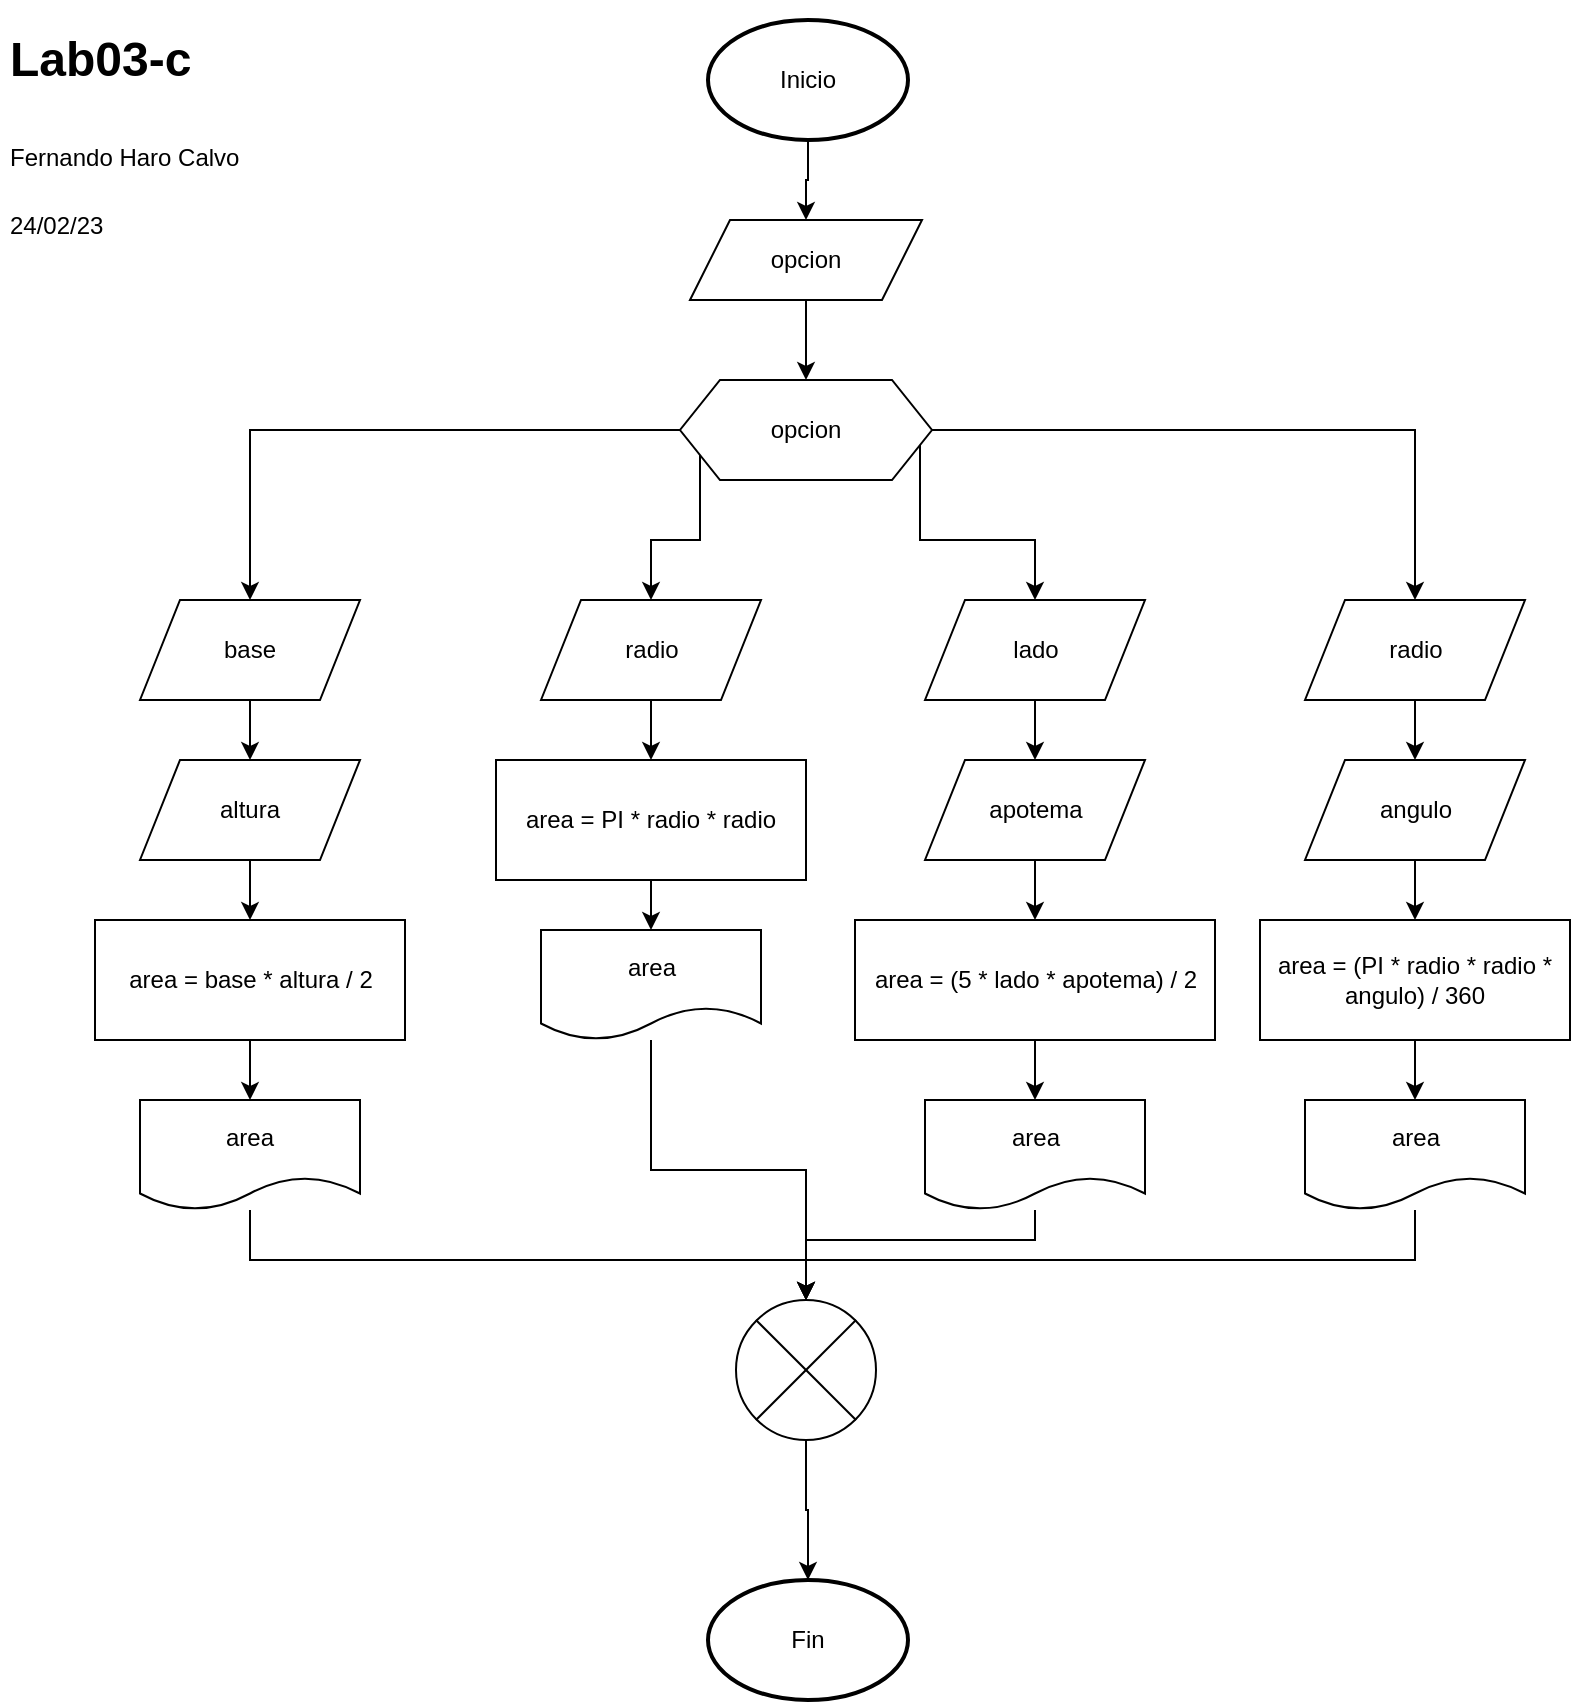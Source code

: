 <mxfile version="20.8.23" type="device"><diagram id="C5RBs43oDa-KdzZeNtuy" name="Page-1"><mxGraphModel dx="1028" dy="527" grid="1" gridSize="10" guides="1" tooltips="1" connect="1" arrows="1" fold="1" page="1" pageScale="1" pageWidth="827" pageHeight="1169" math="0" shadow="0"><root><mxCell id="WIyWlLk6GJQsqaUBKTNV-0"/><mxCell id="WIyWlLk6GJQsqaUBKTNV-1" parent="WIyWlLk6GJQsqaUBKTNV-0"/><mxCell id="0ziBVHjNOkSr6qOLhnL4-37" style="edgeStyle=orthogonalEdgeStyle;rounded=0;orthogonalLoop=1;jettySize=auto;html=1;entryX=0.5;entryY=0;entryDx=0;entryDy=0;" edge="1" parent="WIyWlLk6GJQsqaUBKTNV-1" source="0ziBVHjNOkSr6qOLhnL4-1" target="0ziBVHjNOkSr6qOLhnL4-2"><mxGeometry relative="1" as="geometry"/></mxCell><mxCell id="0ziBVHjNOkSr6qOLhnL4-1" value="opcion" style="shape=parallelogram;perimeter=parallelogramPerimeter;whiteSpace=wrap;html=1;fixedSize=1;" vertex="1" parent="WIyWlLk6GJQsqaUBKTNV-1"><mxGeometry x="355" y="110" width="116" height="40" as="geometry"/></mxCell><mxCell id="0ziBVHjNOkSr6qOLhnL4-23" style="edgeStyle=orthogonalEdgeStyle;rounded=0;orthogonalLoop=1;jettySize=auto;html=1;entryX=0.5;entryY=0;entryDx=0;entryDy=0;" edge="1" parent="WIyWlLk6GJQsqaUBKTNV-1" source="0ziBVHjNOkSr6qOLhnL4-2" target="0ziBVHjNOkSr6qOLhnL4-3"><mxGeometry relative="1" as="geometry"/></mxCell><mxCell id="0ziBVHjNOkSr6qOLhnL4-24" style="edgeStyle=orthogonalEdgeStyle;rounded=0;orthogonalLoop=1;jettySize=auto;html=1;entryX=0.5;entryY=0;entryDx=0;entryDy=0;" edge="1" parent="WIyWlLk6GJQsqaUBKTNV-1" source="0ziBVHjNOkSr6qOLhnL4-2" target="0ziBVHjNOkSr6qOLhnL4-7"><mxGeometry relative="1" as="geometry"><Array as="points"><mxPoint x="360" y="270"/><mxPoint x="336" y="270"/></Array></mxGeometry></mxCell><mxCell id="0ziBVHjNOkSr6qOLhnL4-25" style="edgeStyle=orthogonalEdgeStyle;rounded=0;orthogonalLoop=1;jettySize=auto;html=1;entryX=0.5;entryY=0;entryDx=0;entryDy=0;" edge="1" parent="WIyWlLk6GJQsqaUBKTNV-1" source="0ziBVHjNOkSr6qOLhnL4-2" target="0ziBVHjNOkSr6qOLhnL4-11"><mxGeometry relative="1" as="geometry"><Array as="points"><mxPoint x="470" y="270"/><mxPoint x="528" y="270"/></Array></mxGeometry></mxCell><mxCell id="0ziBVHjNOkSr6qOLhnL4-26" style="edgeStyle=orthogonalEdgeStyle;rounded=0;orthogonalLoop=1;jettySize=auto;html=1;entryX=0.5;entryY=0;entryDx=0;entryDy=0;" edge="1" parent="WIyWlLk6GJQsqaUBKTNV-1" source="0ziBVHjNOkSr6qOLhnL4-2" target="0ziBVHjNOkSr6qOLhnL4-15"><mxGeometry relative="1" as="geometry"/></mxCell><mxCell id="0ziBVHjNOkSr6qOLhnL4-2" value="opcion" style="shape=hexagon;perimeter=hexagonPerimeter2;whiteSpace=wrap;html=1;fixedSize=1;" vertex="1" parent="WIyWlLk6GJQsqaUBKTNV-1"><mxGeometry x="350" y="190" width="126" height="50" as="geometry"/></mxCell><mxCell id="0ziBVHjNOkSr6qOLhnL4-28" style="edgeStyle=orthogonalEdgeStyle;rounded=0;orthogonalLoop=1;jettySize=auto;html=1;entryX=0.5;entryY=0;entryDx=0;entryDy=0;" edge="1" parent="WIyWlLk6GJQsqaUBKTNV-1" source="0ziBVHjNOkSr6qOLhnL4-3" target="0ziBVHjNOkSr6qOLhnL4-4"><mxGeometry relative="1" as="geometry"/></mxCell><mxCell id="0ziBVHjNOkSr6qOLhnL4-3" value="base" style="shape=parallelogram;perimeter=parallelogramPerimeter;whiteSpace=wrap;html=1;fixedSize=1;" vertex="1" parent="WIyWlLk6GJQsqaUBKTNV-1"><mxGeometry x="80" y="300" width="110" height="50" as="geometry"/></mxCell><mxCell id="0ziBVHjNOkSr6qOLhnL4-29" style="edgeStyle=orthogonalEdgeStyle;rounded=0;orthogonalLoop=1;jettySize=auto;html=1;" edge="1" parent="WIyWlLk6GJQsqaUBKTNV-1" source="0ziBVHjNOkSr6qOLhnL4-4" target="0ziBVHjNOkSr6qOLhnL4-5"><mxGeometry relative="1" as="geometry"/></mxCell><mxCell id="0ziBVHjNOkSr6qOLhnL4-4" value="altura" style="shape=parallelogram;perimeter=parallelogramPerimeter;whiteSpace=wrap;html=1;fixedSize=1;" vertex="1" parent="WIyWlLk6GJQsqaUBKTNV-1"><mxGeometry x="80" y="380" width="110" height="50" as="geometry"/></mxCell><mxCell id="0ziBVHjNOkSr6qOLhnL4-30" style="edgeStyle=orthogonalEdgeStyle;rounded=0;orthogonalLoop=1;jettySize=auto;html=1;entryX=0.5;entryY=0;entryDx=0;entryDy=0;" edge="1" parent="WIyWlLk6GJQsqaUBKTNV-1" source="0ziBVHjNOkSr6qOLhnL4-5" target="0ziBVHjNOkSr6qOLhnL4-6"><mxGeometry relative="1" as="geometry"/></mxCell><mxCell id="0ziBVHjNOkSr6qOLhnL4-5" value="area = base * altura / 2" style="rounded=0;whiteSpace=wrap;html=1;" vertex="1" parent="WIyWlLk6GJQsqaUBKTNV-1"><mxGeometry x="57.5" y="460" width="155" height="60" as="geometry"/></mxCell><mxCell id="0ziBVHjNOkSr6qOLhnL4-31" style="edgeStyle=orthogonalEdgeStyle;rounded=0;orthogonalLoop=1;jettySize=auto;html=1;entryX=0.5;entryY=0;entryDx=0;entryDy=0;entryPerimeter=0;" edge="1" parent="WIyWlLk6GJQsqaUBKTNV-1" source="0ziBVHjNOkSr6qOLhnL4-6" target="0ziBVHjNOkSr6qOLhnL4-20"><mxGeometry relative="1" as="geometry"><Array as="points"><mxPoint x="135" y="630"/><mxPoint x="413" y="630"/></Array></mxGeometry></mxCell><mxCell id="0ziBVHjNOkSr6qOLhnL4-6" value="area" style="shape=document;whiteSpace=wrap;html=1;boundedLbl=1;" vertex="1" parent="WIyWlLk6GJQsqaUBKTNV-1"><mxGeometry x="80" y="550" width="110" height="55" as="geometry"/></mxCell><mxCell id="0ziBVHjNOkSr6qOLhnL4-38" style="edgeStyle=orthogonalEdgeStyle;rounded=0;orthogonalLoop=1;jettySize=auto;html=1;entryX=0.5;entryY=0;entryDx=0;entryDy=0;" edge="1" parent="WIyWlLk6GJQsqaUBKTNV-1" source="0ziBVHjNOkSr6qOLhnL4-7" target="0ziBVHjNOkSr6qOLhnL4-9"><mxGeometry relative="1" as="geometry"/></mxCell><mxCell id="0ziBVHjNOkSr6qOLhnL4-7" value="radio" style="shape=parallelogram;perimeter=parallelogramPerimeter;whiteSpace=wrap;html=1;fixedSize=1;" vertex="1" parent="WIyWlLk6GJQsqaUBKTNV-1"><mxGeometry x="280.5" y="300" width="110" height="50" as="geometry"/></mxCell><mxCell id="0ziBVHjNOkSr6qOLhnL4-39" style="edgeStyle=orthogonalEdgeStyle;rounded=0;orthogonalLoop=1;jettySize=auto;html=1;entryX=0.5;entryY=0;entryDx=0;entryDy=0;" edge="1" parent="WIyWlLk6GJQsqaUBKTNV-1" source="0ziBVHjNOkSr6qOLhnL4-9" target="0ziBVHjNOkSr6qOLhnL4-10"><mxGeometry relative="1" as="geometry"/></mxCell><mxCell id="0ziBVHjNOkSr6qOLhnL4-9" value="area = PI * radio * radio" style="rounded=0;whiteSpace=wrap;html=1;" vertex="1" parent="WIyWlLk6GJQsqaUBKTNV-1"><mxGeometry x="258" y="380" width="155" height="60" as="geometry"/></mxCell><mxCell id="0ziBVHjNOkSr6qOLhnL4-32" style="edgeStyle=orthogonalEdgeStyle;rounded=0;orthogonalLoop=1;jettySize=auto;html=1;entryX=0.5;entryY=0;entryDx=0;entryDy=0;entryPerimeter=0;" edge="1" parent="WIyWlLk6GJQsqaUBKTNV-1" source="0ziBVHjNOkSr6qOLhnL4-10" target="0ziBVHjNOkSr6qOLhnL4-20"><mxGeometry relative="1" as="geometry"/></mxCell><mxCell id="0ziBVHjNOkSr6qOLhnL4-10" value="area" style="shape=document;whiteSpace=wrap;html=1;boundedLbl=1;" vertex="1" parent="WIyWlLk6GJQsqaUBKTNV-1"><mxGeometry x="280.5" y="465" width="110" height="55" as="geometry"/></mxCell><mxCell id="0ziBVHjNOkSr6qOLhnL4-40" style="edgeStyle=orthogonalEdgeStyle;rounded=0;orthogonalLoop=1;jettySize=auto;html=1;" edge="1" parent="WIyWlLk6GJQsqaUBKTNV-1" source="0ziBVHjNOkSr6qOLhnL4-11" target="0ziBVHjNOkSr6qOLhnL4-12"><mxGeometry relative="1" as="geometry"/></mxCell><mxCell id="0ziBVHjNOkSr6qOLhnL4-11" value="lado" style="shape=parallelogram;perimeter=parallelogramPerimeter;whiteSpace=wrap;html=1;fixedSize=1;" vertex="1" parent="WIyWlLk6GJQsqaUBKTNV-1"><mxGeometry x="472.5" y="300" width="110" height="50" as="geometry"/></mxCell><mxCell id="0ziBVHjNOkSr6qOLhnL4-41" style="edgeStyle=orthogonalEdgeStyle;rounded=0;orthogonalLoop=1;jettySize=auto;html=1;entryX=0.5;entryY=0;entryDx=0;entryDy=0;" edge="1" parent="WIyWlLk6GJQsqaUBKTNV-1" source="0ziBVHjNOkSr6qOLhnL4-12" target="0ziBVHjNOkSr6qOLhnL4-13"><mxGeometry relative="1" as="geometry"/></mxCell><mxCell id="0ziBVHjNOkSr6qOLhnL4-12" value="apotema" style="shape=parallelogram;perimeter=parallelogramPerimeter;whiteSpace=wrap;html=1;fixedSize=1;" vertex="1" parent="WIyWlLk6GJQsqaUBKTNV-1"><mxGeometry x="472.5" y="380" width="110" height="50" as="geometry"/></mxCell><mxCell id="0ziBVHjNOkSr6qOLhnL4-42" style="edgeStyle=orthogonalEdgeStyle;rounded=0;orthogonalLoop=1;jettySize=auto;html=1;entryX=0.5;entryY=0;entryDx=0;entryDy=0;" edge="1" parent="WIyWlLk6GJQsqaUBKTNV-1" source="0ziBVHjNOkSr6qOLhnL4-13" target="0ziBVHjNOkSr6qOLhnL4-14"><mxGeometry relative="1" as="geometry"/></mxCell><mxCell id="0ziBVHjNOkSr6qOLhnL4-13" value="area = (5 * lado * apotema) / 2" style="rounded=0;whiteSpace=wrap;html=1;" vertex="1" parent="WIyWlLk6GJQsqaUBKTNV-1"><mxGeometry x="437.5" y="460" width="180" height="60" as="geometry"/></mxCell><mxCell id="0ziBVHjNOkSr6qOLhnL4-33" style="edgeStyle=orthogonalEdgeStyle;rounded=0;orthogonalLoop=1;jettySize=auto;html=1;entryX=0.5;entryY=0;entryDx=0;entryDy=0;entryPerimeter=0;" edge="1" parent="WIyWlLk6GJQsqaUBKTNV-1" source="0ziBVHjNOkSr6qOLhnL4-14" target="0ziBVHjNOkSr6qOLhnL4-20"><mxGeometry relative="1" as="geometry"><Array as="points"><mxPoint x="528" y="620"/><mxPoint x="413" y="620"/></Array></mxGeometry></mxCell><mxCell id="0ziBVHjNOkSr6qOLhnL4-14" value="area" style="shape=document;whiteSpace=wrap;html=1;boundedLbl=1;" vertex="1" parent="WIyWlLk6GJQsqaUBKTNV-1"><mxGeometry x="472.5" y="550" width="110" height="55" as="geometry"/></mxCell><mxCell id="0ziBVHjNOkSr6qOLhnL4-44" style="edgeStyle=orthogonalEdgeStyle;rounded=0;orthogonalLoop=1;jettySize=auto;html=1;entryX=0.5;entryY=0;entryDx=0;entryDy=0;" edge="1" parent="WIyWlLk6GJQsqaUBKTNV-1" source="0ziBVHjNOkSr6qOLhnL4-15" target="0ziBVHjNOkSr6qOLhnL4-16"><mxGeometry relative="1" as="geometry"/></mxCell><mxCell id="0ziBVHjNOkSr6qOLhnL4-15" value="radio" style="shape=parallelogram;perimeter=parallelogramPerimeter;whiteSpace=wrap;html=1;fixedSize=1;" vertex="1" parent="WIyWlLk6GJQsqaUBKTNV-1"><mxGeometry x="662.5" y="300" width="110" height="50" as="geometry"/></mxCell><mxCell id="0ziBVHjNOkSr6qOLhnL4-45" style="edgeStyle=orthogonalEdgeStyle;rounded=0;orthogonalLoop=1;jettySize=auto;html=1;entryX=0.5;entryY=0;entryDx=0;entryDy=0;" edge="1" parent="WIyWlLk6GJQsqaUBKTNV-1" source="0ziBVHjNOkSr6qOLhnL4-16" target="0ziBVHjNOkSr6qOLhnL4-17"><mxGeometry relative="1" as="geometry"/></mxCell><mxCell id="0ziBVHjNOkSr6qOLhnL4-16" value="angulo" style="shape=parallelogram;perimeter=parallelogramPerimeter;whiteSpace=wrap;html=1;fixedSize=1;" vertex="1" parent="WIyWlLk6GJQsqaUBKTNV-1"><mxGeometry x="662.5" y="380" width="110" height="50" as="geometry"/></mxCell><mxCell id="0ziBVHjNOkSr6qOLhnL4-46" style="edgeStyle=orthogonalEdgeStyle;rounded=0;orthogonalLoop=1;jettySize=auto;html=1;entryX=0.5;entryY=0;entryDx=0;entryDy=0;" edge="1" parent="WIyWlLk6GJQsqaUBKTNV-1" source="0ziBVHjNOkSr6qOLhnL4-17" target="0ziBVHjNOkSr6qOLhnL4-18"><mxGeometry relative="1" as="geometry"/></mxCell><mxCell id="0ziBVHjNOkSr6qOLhnL4-17" value="area = (PI * radio * radio * angulo) / 360" style="rounded=0;whiteSpace=wrap;html=1;" vertex="1" parent="WIyWlLk6GJQsqaUBKTNV-1"><mxGeometry x="640" y="460" width="155" height="60" as="geometry"/></mxCell><mxCell id="0ziBVHjNOkSr6qOLhnL4-34" style="edgeStyle=orthogonalEdgeStyle;rounded=0;orthogonalLoop=1;jettySize=auto;html=1;entryX=0.5;entryY=0;entryDx=0;entryDy=0;entryPerimeter=0;" edge="1" parent="WIyWlLk6GJQsqaUBKTNV-1" source="0ziBVHjNOkSr6qOLhnL4-18" target="0ziBVHjNOkSr6qOLhnL4-20"><mxGeometry relative="1" as="geometry"><Array as="points"><mxPoint x="718" y="630"/><mxPoint x="413" y="630"/></Array></mxGeometry></mxCell><mxCell id="0ziBVHjNOkSr6qOLhnL4-18" value="area" style="shape=document;whiteSpace=wrap;html=1;boundedLbl=1;" vertex="1" parent="WIyWlLk6GJQsqaUBKTNV-1"><mxGeometry x="662.5" y="550" width="110" height="55" as="geometry"/></mxCell><mxCell id="0ziBVHjNOkSr6qOLhnL4-35" style="edgeStyle=orthogonalEdgeStyle;rounded=0;orthogonalLoop=1;jettySize=auto;html=1;" edge="1" parent="WIyWlLk6GJQsqaUBKTNV-1" source="0ziBVHjNOkSr6qOLhnL4-20" target="0ziBVHjNOkSr6qOLhnL4-21"><mxGeometry relative="1" as="geometry"/></mxCell><mxCell id="0ziBVHjNOkSr6qOLhnL4-20" value="" style="verticalLabelPosition=bottom;verticalAlign=top;html=1;shape=mxgraph.flowchart.or;" vertex="1" parent="WIyWlLk6GJQsqaUBKTNV-1"><mxGeometry x="378" y="650" width="70" height="70" as="geometry"/></mxCell><mxCell id="0ziBVHjNOkSr6qOLhnL4-21" value="Fin" style="strokeWidth=2;html=1;shape=mxgraph.flowchart.start_1;whiteSpace=wrap;" vertex="1" parent="WIyWlLk6GJQsqaUBKTNV-1"><mxGeometry x="364" y="790" width="100" height="60" as="geometry"/></mxCell><mxCell id="0ziBVHjNOkSr6qOLhnL4-36" style="edgeStyle=orthogonalEdgeStyle;rounded=0;orthogonalLoop=1;jettySize=auto;html=1;entryX=0.5;entryY=0;entryDx=0;entryDy=0;" edge="1" parent="WIyWlLk6GJQsqaUBKTNV-1" source="0ziBVHjNOkSr6qOLhnL4-22" target="0ziBVHjNOkSr6qOLhnL4-1"><mxGeometry relative="1" as="geometry"/></mxCell><mxCell id="0ziBVHjNOkSr6qOLhnL4-22" value="Inicio" style="strokeWidth=2;html=1;shape=mxgraph.flowchart.start_1;whiteSpace=wrap;" vertex="1" parent="WIyWlLk6GJQsqaUBKTNV-1"><mxGeometry x="364" y="10" width="100" height="60" as="geometry"/></mxCell><mxCell id="0ziBVHjNOkSr6qOLhnL4-47" value="&lt;h1&gt;&lt;span style=&quot;background-color: initial;&quot;&gt;Lab03-c&lt;/span&gt;&lt;/h1&gt;&lt;h1&gt;&lt;span style=&quot;font-size: 12px; font-weight: 400;&quot;&gt;Fernando Haro Calvo&lt;/span&gt;&lt;/h1&gt;&lt;div&gt;&lt;span style=&quot;font-size: 12px; font-weight: 400;&quot;&gt;24/02/23&lt;/span&gt;&lt;/div&gt;" style="text;html=1;strokeColor=none;fillColor=none;spacing=5;spacingTop=-20;whiteSpace=wrap;overflow=hidden;rounded=0;" vertex="1" parent="WIyWlLk6GJQsqaUBKTNV-1"><mxGeometry x="10" y="10" width="190" height="120" as="geometry"/></mxCell></root></mxGraphModel></diagram></mxfile>